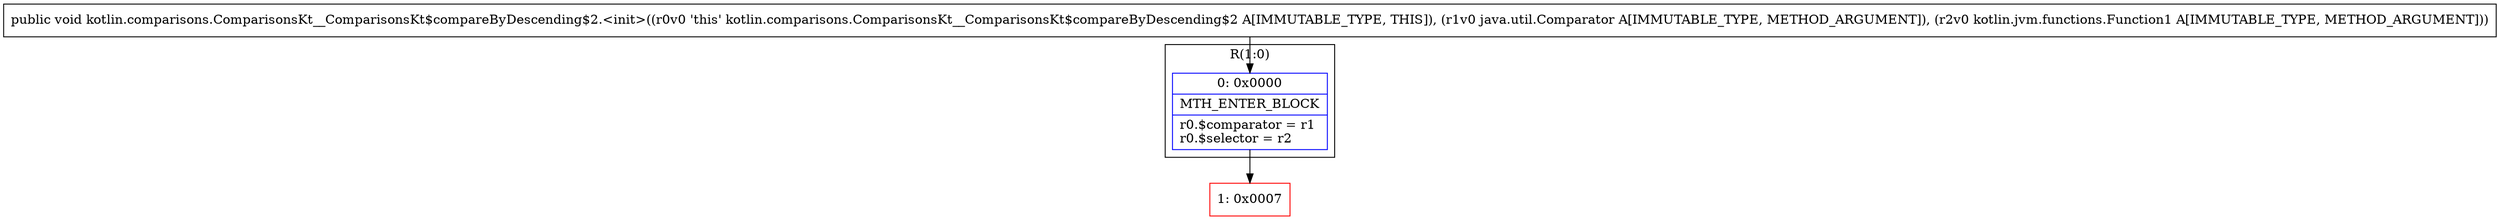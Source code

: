 digraph "CFG forkotlin.comparisons.ComparisonsKt__ComparisonsKt$compareByDescending$2.\<init\>(Ljava\/util\/Comparator;Lkotlin\/jvm\/functions\/Function1;)V" {
subgraph cluster_Region_373045527 {
label = "R(1:0)";
node [shape=record,color=blue];
Node_0 [shape=record,label="{0\:\ 0x0000|MTH_ENTER_BLOCK\l|r0.$comparator = r1\lr0.$selector = r2\l}"];
}
Node_1 [shape=record,color=red,label="{1\:\ 0x0007}"];
MethodNode[shape=record,label="{public void kotlin.comparisons.ComparisonsKt__ComparisonsKt$compareByDescending$2.\<init\>((r0v0 'this' kotlin.comparisons.ComparisonsKt__ComparisonsKt$compareByDescending$2 A[IMMUTABLE_TYPE, THIS]), (r1v0 java.util.Comparator A[IMMUTABLE_TYPE, METHOD_ARGUMENT]), (r2v0 kotlin.jvm.functions.Function1 A[IMMUTABLE_TYPE, METHOD_ARGUMENT])) }"];
MethodNode -> Node_0;
Node_0 -> Node_1;
}

